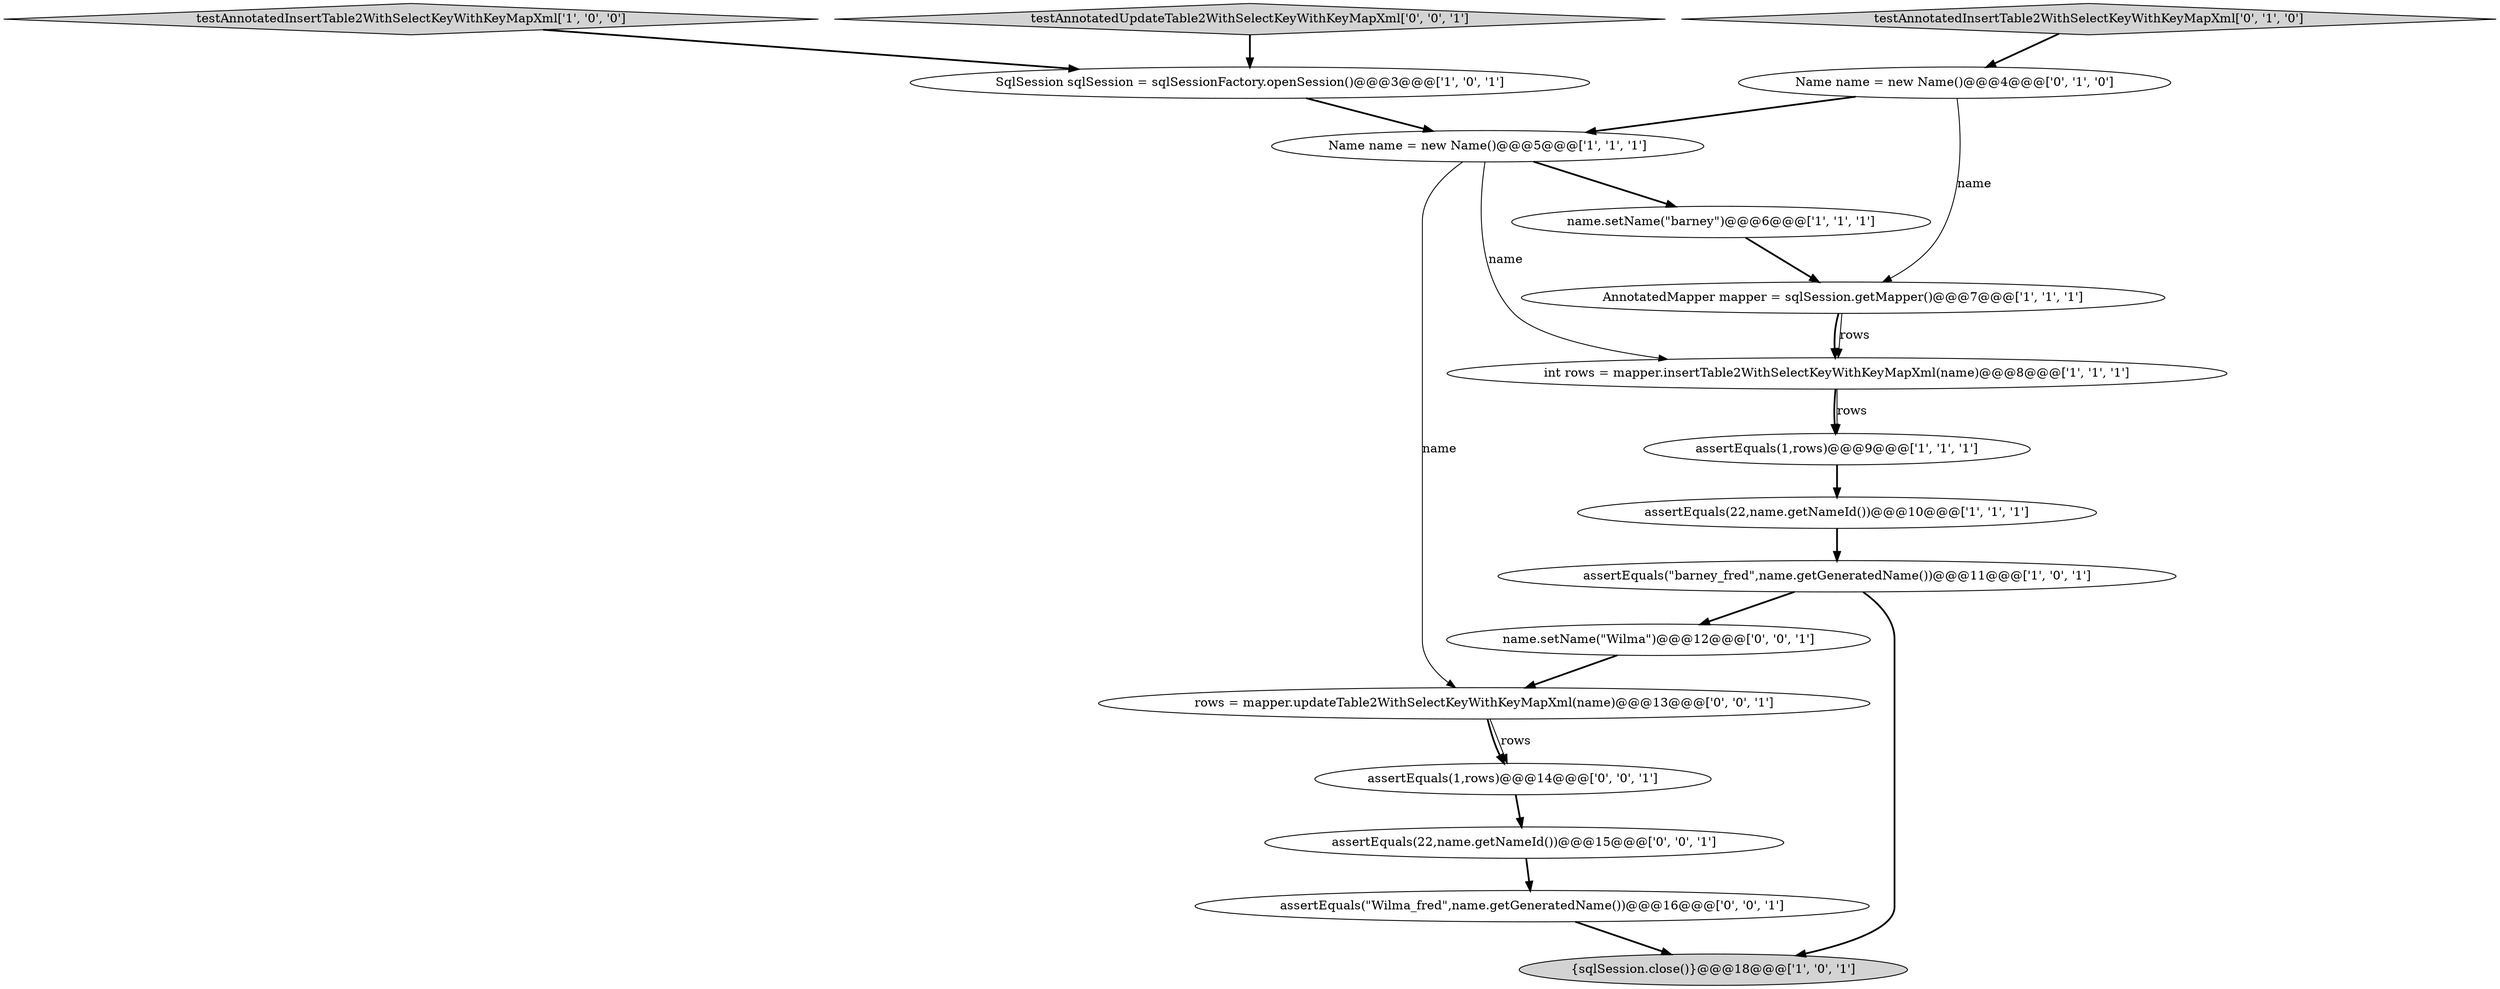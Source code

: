 digraph {
0 [style = filled, label = "AnnotatedMapper mapper = sqlSession.getMapper()@@@7@@@['1', '1', '1']", fillcolor = white, shape = ellipse image = "AAA0AAABBB1BBB"];
8 [style = filled, label = "assertEquals(1,rows)@@@9@@@['1', '1', '1']", fillcolor = white, shape = ellipse image = "AAA0AAABBB1BBB"];
10 [style = filled, label = "testAnnotatedInsertTable2WithSelectKeyWithKeyMapXml['0', '1', '0']", fillcolor = lightgray, shape = diamond image = "AAA0AAABBB2BBB"];
17 [style = filled, label = "assertEquals(1,rows)@@@14@@@['0', '0', '1']", fillcolor = white, shape = ellipse image = "AAA0AAABBB3BBB"];
6 [style = filled, label = "Name name = new Name()@@@5@@@['1', '1', '1']", fillcolor = white, shape = ellipse image = "AAA0AAABBB1BBB"];
3 [style = filled, label = "SqlSession sqlSession = sqlSessionFactory.openSession()@@@3@@@['1', '0', '1']", fillcolor = white, shape = ellipse image = "AAA0AAABBB1BBB"];
1 [style = filled, label = "int rows = mapper.insertTable2WithSelectKeyWithKeyMapXml(name)@@@8@@@['1', '1', '1']", fillcolor = white, shape = ellipse image = "AAA0AAABBB1BBB"];
9 [style = filled, label = "assertEquals(22,name.getNameId())@@@10@@@['1', '1', '1']", fillcolor = white, shape = ellipse image = "AAA0AAABBB1BBB"];
12 [style = filled, label = "testAnnotatedUpdateTable2WithSelectKeyWithKeyMapXml['0', '0', '1']", fillcolor = lightgray, shape = diamond image = "AAA0AAABBB3BBB"];
14 [style = filled, label = "assertEquals(\"Wilma_fred\",name.getGeneratedName())@@@16@@@['0', '0', '1']", fillcolor = white, shape = ellipse image = "AAA0AAABBB3BBB"];
7 [style = filled, label = "{sqlSession.close()}@@@18@@@['1', '0', '1']", fillcolor = lightgray, shape = ellipse image = "AAA0AAABBB1BBB"];
15 [style = filled, label = "name.setName(\"Wilma\")@@@12@@@['0', '0', '1']", fillcolor = white, shape = ellipse image = "AAA0AAABBB3BBB"];
2 [style = filled, label = "testAnnotatedInsertTable2WithSelectKeyWithKeyMapXml['1', '0', '0']", fillcolor = lightgray, shape = diamond image = "AAA0AAABBB1BBB"];
16 [style = filled, label = "rows = mapper.updateTable2WithSelectKeyWithKeyMapXml(name)@@@13@@@['0', '0', '1']", fillcolor = white, shape = ellipse image = "AAA0AAABBB3BBB"];
5 [style = filled, label = "assertEquals(\"barney_fred\",name.getGeneratedName())@@@11@@@['1', '0', '1']", fillcolor = white, shape = ellipse image = "AAA0AAABBB1BBB"];
13 [style = filled, label = "assertEquals(22,name.getNameId())@@@15@@@['0', '0', '1']", fillcolor = white, shape = ellipse image = "AAA0AAABBB3BBB"];
4 [style = filled, label = "name.setName(\"barney\")@@@6@@@['1', '1', '1']", fillcolor = white, shape = ellipse image = "AAA0AAABBB1BBB"];
11 [style = filled, label = "Name name = new Name()@@@4@@@['0', '1', '0']", fillcolor = white, shape = ellipse image = "AAA0AAABBB2BBB"];
11->0 [style = solid, label="name"];
6->16 [style = solid, label="name"];
16->17 [style = solid, label="rows"];
1->8 [style = bold, label=""];
2->3 [style = bold, label=""];
11->6 [style = bold, label=""];
5->15 [style = bold, label=""];
3->6 [style = bold, label=""];
16->17 [style = bold, label=""];
15->16 [style = bold, label=""];
4->0 [style = bold, label=""];
14->7 [style = bold, label=""];
6->4 [style = bold, label=""];
0->1 [style = bold, label=""];
8->9 [style = bold, label=""];
9->5 [style = bold, label=""];
5->7 [style = bold, label=""];
17->13 [style = bold, label=""];
12->3 [style = bold, label=""];
0->1 [style = solid, label="rows"];
13->14 [style = bold, label=""];
1->8 [style = solid, label="rows"];
10->11 [style = bold, label=""];
6->1 [style = solid, label="name"];
}
